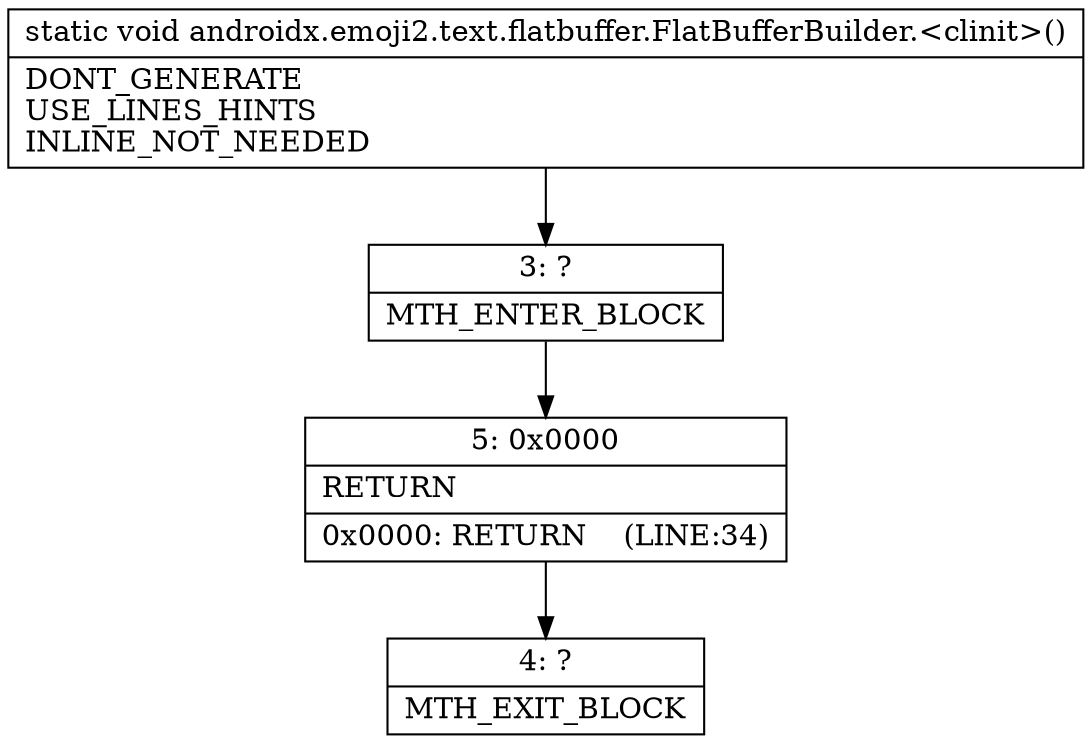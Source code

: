 digraph "CFG forandroidx.emoji2.text.flatbuffer.FlatBufferBuilder.\<clinit\>()V" {
Node_3 [shape=record,label="{3\:\ ?|MTH_ENTER_BLOCK\l}"];
Node_5 [shape=record,label="{5\:\ 0x0000|RETURN\l|0x0000: RETURN    (LINE:34)\l}"];
Node_4 [shape=record,label="{4\:\ ?|MTH_EXIT_BLOCK\l}"];
MethodNode[shape=record,label="{static void androidx.emoji2.text.flatbuffer.FlatBufferBuilder.\<clinit\>()  | DONT_GENERATE\lUSE_LINES_HINTS\lINLINE_NOT_NEEDED\l}"];
MethodNode -> Node_3;Node_3 -> Node_5;
Node_5 -> Node_4;
}

